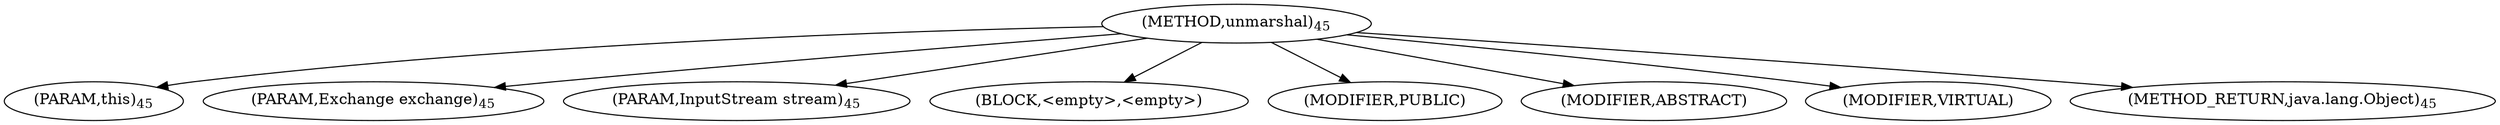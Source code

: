 digraph "unmarshal" {  
"17" [label = <(METHOD,unmarshal)<SUB>45</SUB>> ]
"18" [label = <(PARAM,this)<SUB>45</SUB>> ]
"19" [label = <(PARAM,Exchange exchange)<SUB>45</SUB>> ]
"20" [label = <(PARAM,InputStream stream)<SUB>45</SUB>> ]
"21" [label = <(BLOCK,&lt;empty&gt;,&lt;empty&gt;)> ]
"22" [label = <(MODIFIER,PUBLIC)> ]
"23" [label = <(MODIFIER,ABSTRACT)> ]
"24" [label = <(MODIFIER,VIRTUAL)> ]
"25" [label = <(METHOD_RETURN,java.lang.Object)<SUB>45</SUB>> ]
  "17" -> "18" 
  "17" -> "19" 
  "17" -> "20" 
  "17" -> "21" 
  "17" -> "22" 
  "17" -> "23" 
  "17" -> "24" 
  "17" -> "25" 
}
